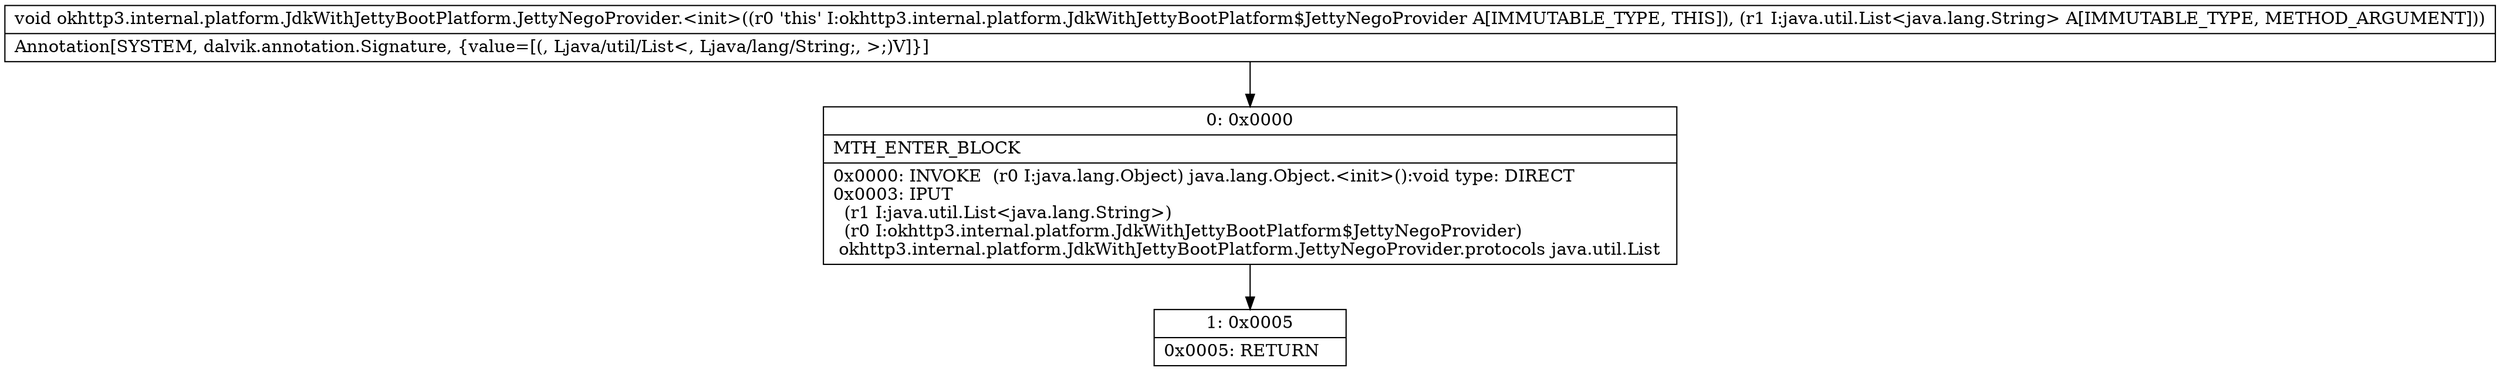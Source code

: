 digraph "CFG forokhttp3.internal.platform.JdkWithJettyBootPlatform.JettyNegoProvider.\<init\>(Ljava\/util\/List;)V" {
Node_0 [shape=record,label="{0\:\ 0x0000|MTH_ENTER_BLOCK\l|0x0000: INVOKE  (r0 I:java.lang.Object) java.lang.Object.\<init\>():void type: DIRECT \l0x0003: IPUT  \l  (r1 I:java.util.List\<java.lang.String\>)\l  (r0 I:okhttp3.internal.platform.JdkWithJettyBootPlatform$JettyNegoProvider)\l okhttp3.internal.platform.JdkWithJettyBootPlatform.JettyNegoProvider.protocols java.util.List \l}"];
Node_1 [shape=record,label="{1\:\ 0x0005|0x0005: RETURN   \l}"];
MethodNode[shape=record,label="{void okhttp3.internal.platform.JdkWithJettyBootPlatform.JettyNegoProvider.\<init\>((r0 'this' I:okhttp3.internal.platform.JdkWithJettyBootPlatform$JettyNegoProvider A[IMMUTABLE_TYPE, THIS]), (r1 I:java.util.List\<java.lang.String\> A[IMMUTABLE_TYPE, METHOD_ARGUMENT]))  | Annotation[SYSTEM, dalvik.annotation.Signature, \{value=[(, Ljava\/util\/List\<, Ljava\/lang\/String;, \>;)V]\}]\l}"];
MethodNode -> Node_0;
Node_0 -> Node_1;
}

